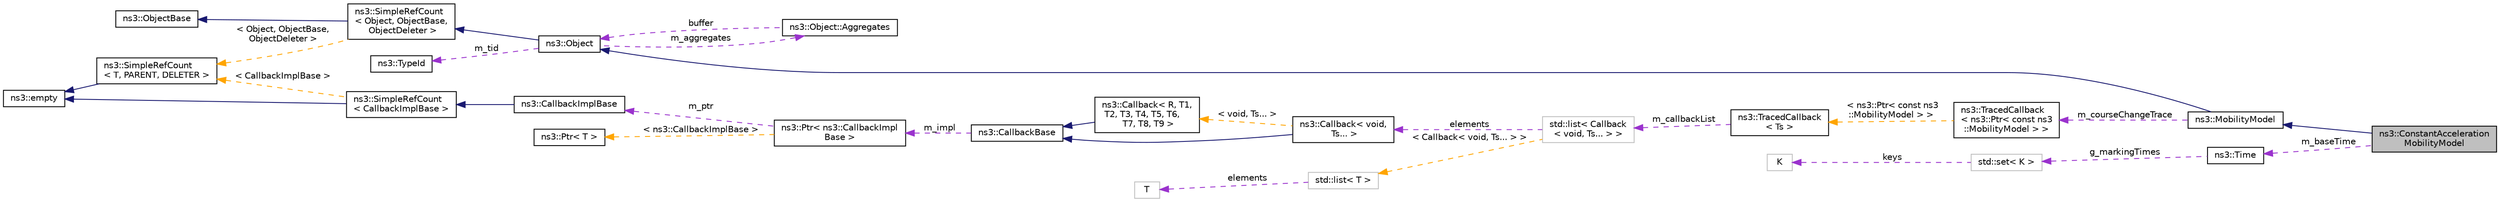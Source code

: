 digraph "ns3::ConstantAccelerationMobilityModel"
{
 // LATEX_PDF_SIZE
  edge [fontname="Helvetica",fontsize="10",labelfontname="Helvetica",labelfontsize="10"];
  node [fontname="Helvetica",fontsize="10",shape=record];
  rankdir="LR";
  Node1 [label="ns3::ConstantAcceleration\lMobilityModel",height=0.2,width=0.4,color="black", fillcolor="grey75", style="filled", fontcolor="black",tooltip="Mobility model for which the current acceleration does not change once it has been set and until it i..."];
  Node2 -> Node1 [dir="back",color="midnightblue",fontsize="10",style="solid",fontname="Helvetica"];
  Node2 [label="ns3::MobilityModel",height=0.2,width=0.4,color="black", fillcolor="white", style="filled",URL="$classns3_1_1_mobility_model.html",tooltip="Keep track of the current position and velocity of an object."];
  Node3 -> Node2 [dir="back",color="midnightblue",fontsize="10",style="solid",fontname="Helvetica"];
  Node3 [label="ns3::Object",height=0.2,width=0.4,color="black", fillcolor="white", style="filled",URL="$classns3_1_1_object.html",tooltip="A base class which provides memory management and object aggregation."];
  Node4 -> Node3 [dir="back",color="midnightblue",fontsize="10",style="solid",fontname="Helvetica"];
  Node4 [label="ns3::SimpleRefCount\l\< Object, ObjectBase,\l ObjectDeleter \>",height=0.2,width=0.4,color="black", fillcolor="white", style="filled",URL="$classns3_1_1_simple_ref_count.html",tooltip=" "];
  Node5 -> Node4 [dir="back",color="midnightblue",fontsize="10",style="solid",fontname="Helvetica"];
  Node5 [label="ns3::ObjectBase",height=0.2,width=0.4,color="black", fillcolor="white", style="filled",URL="$classns3_1_1_object_base.html",tooltip="Anchor the ns-3 type and attribute system."];
  Node6 -> Node4 [dir="back",color="orange",fontsize="10",style="dashed",label=" \< Object, ObjectBase,\l ObjectDeleter \>" ,fontname="Helvetica"];
  Node6 [label="ns3::SimpleRefCount\l\< T, PARENT, DELETER \>",height=0.2,width=0.4,color="black", fillcolor="white", style="filled",URL="$classns3_1_1_simple_ref_count.html",tooltip="A template-based reference counting class."];
  Node7 -> Node6 [dir="back",color="midnightblue",fontsize="10",style="solid",fontname="Helvetica"];
  Node7 [label="ns3::empty",height=0.2,width=0.4,color="black", fillcolor="white", style="filled",URL="$classns3_1_1empty.html",tooltip="make Callback use a separate empty type"];
  Node8 -> Node3 [dir="back",color="darkorchid3",fontsize="10",style="dashed",label=" m_tid" ,fontname="Helvetica"];
  Node8 [label="ns3::TypeId",height=0.2,width=0.4,color="black", fillcolor="white", style="filled",URL="$classns3_1_1_type_id.html",tooltip="a unique identifier for an interface."];
  Node9 -> Node3 [dir="back",color="darkorchid3",fontsize="10",style="dashed",label=" m_aggregates" ,fontname="Helvetica"];
  Node9 [label="ns3::Object::Aggregates",height=0.2,width=0.4,color="black", fillcolor="white", style="filled",URL="$structns3_1_1_object_1_1_aggregates.html",tooltip="The list of Objects aggregated to this one."];
  Node3 -> Node9 [dir="back",color="darkorchid3",fontsize="10",style="dashed",label=" buffer" ,fontname="Helvetica"];
  Node10 -> Node2 [dir="back",color="darkorchid3",fontsize="10",style="dashed",label=" m_courseChangeTrace" ,fontname="Helvetica"];
  Node10 [label="ns3::TracedCallback\l\< ns3::Ptr\< const ns3\l::MobilityModel \> \>",height=0.2,width=0.4,color="black", fillcolor="white", style="filled",URL="$classns3_1_1_traced_callback.html",tooltip=" "];
  Node11 -> Node10 [dir="back",color="orange",fontsize="10",style="dashed",label=" \< ns3::Ptr\< const ns3\l::MobilityModel \> \>" ,fontname="Helvetica"];
  Node11 [label="ns3::TracedCallback\l\< Ts \>",height=0.2,width=0.4,color="black", fillcolor="white", style="filled",URL="$classns3_1_1_traced_callback.html",tooltip="Forward calls to a chain of Callback."];
  Node12 -> Node11 [dir="back",color="darkorchid3",fontsize="10",style="dashed",label=" m_callbackList" ,fontname="Helvetica"];
  Node12 [label="std::list\< Callback\l\< void, Ts... \> \>",height=0.2,width=0.4,color="grey75", fillcolor="white", style="filled",tooltip=" "];
  Node13 -> Node12 [dir="back",color="darkorchid3",fontsize="10",style="dashed",label=" elements" ,fontname="Helvetica"];
  Node13 [label="ns3::Callback\< void,\l Ts... \>",height=0.2,width=0.4,color="black", fillcolor="white", style="filled",URL="$classns3_1_1_callback.html",tooltip=" "];
  Node14 -> Node13 [dir="back",color="midnightblue",fontsize="10",style="solid",fontname="Helvetica"];
  Node14 [label="ns3::CallbackBase",height=0.2,width=0.4,color="black", fillcolor="white", style="filled",URL="$classns3_1_1_callback_base.html",tooltip="Base class for Callback class."];
  Node15 -> Node14 [dir="back",color="darkorchid3",fontsize="10",style="dashed",label=" m_impl" ,fontname="Helvetica"];
  Node15 [label="ns3::Ptr\< ns3::CallbackImpl\lBase \>",height=0.2,width=0.4,color="black", fillcolor="white", style="filled",URL="$classns3_1_1_ptr.html",tooltip=" "];
  Node16 -> Node15 [dir="back",color="darkorchid3",fontsize="10",style="dashed",label=" m_ptr" ,fontname="Helvetica"];
  Node16 [label="ns3::CallbackImplBase",height=0.2,width=0.4,color="black", fillcolor="white", style="filled",URL="$classns3_1_1_callback_impl_base.html",tooltip="Abstract base class for CallbackImpl Provides reference counting and equality test."];
  Node17 -> Node16 [dir="back",color="midnightblue",fontsize="10",style="solid",fontname="Helvetica"];
  Node17 [label="ns3::SimpleRefCount\l\< CallbackImplBase \>",height=0.2,width=0.4,color="black", fillcolor="white", style="filled",URL="$classns3_1_1_simple_ref_count.html",tooltip=" "];
  Node7 -> Node17 [dir="back",color="midnightblue",fontsize="10",style="solid",fontname="Helvetica"];
  Node6 -> Node17 [dir="back",color="orange",fontsize="10",style="dashed",label=" \< CallbackImplBase \>" ,fontname="Helvetica"];
  Node18 -> Node15 [dir="back",color="orange",fontsize="10",style="dashed",label=" \< ns3::CallbackImplBase \>" ,fontname="Helvetica"];
  Node18 [label="ns3::Ptr\< T \>",height=0.2,width=0.4,color="black", fillcolor="white", style="filled",URL="$classns3_1_1_ptr.html",tooltip="Smart pointer class similar to boost::intrusive_ptr."];
  Node19 -> Node13 [dir="back",color="orange",fontsize="10",style="dashed",label=" \< void, Ts... \>" ,fontname="Helvetica"];
  Node19 [label="ns3::Callback\< R, T1,\l T2, T3, T4, T5, T6,\l T7, T8, T9 \>",height=0.2,width=0.4,color="black", fillcolor="white", style="filled",URL="$classns3_1_1_callback.html",tooltip="Callback template class."];
  Node14 -> Node19 [dir="back",color="midnightblue",fontsize="10",style="solid",fontname="Helvetica"];
  Node20 -> Node12 [dir="back",color="orange",fontsize="10",style="dashed",label=" \< Callback\< void, Ts... \> \>" ,fontname="Helvetica"];
  Node20 [label="std::list\< T \>",height=0.2,width=0.4,color="grey75", fillcolor="white", style="filled",tooltip=" "];
  Node21 -> Node20 [dir="back",color="darkorchid3",fontsize="10",style="dashed",label=" elements" ,fontname="Helvetica"];
  Node21 [label="T",height=0.2,width=0.4,color="grey75", fillcolor="white", style="filled",tooltip=" "];
  Node22 -> Node1 [dir="back",color="darkorchid3",fontsize="10",style="dashed",label=" m_baseTime" ,fontname="Helvetica"];
  Node22 [label="ns3::Time",height=0.2,width=0.4,color="black", fillcolor="white", style="filled",URL="$classns3_1_1_time.html",tooltip="Simulation virtual time values and global simulation resolution."];
  Node23 -> Node22 [dir="back",color="darkorchid3",fontsize="10",style="dashed",label=" g_markingTimes" ,fontname="Helvetica"];
  Node23 [label="std::set\< K \>",height=0.2,width=0.4,color="grey75", fillcolor="white", style="filled",tooltip=" "];
  Node24 -> Node23 [dir="back",color="darkorchid3",fontsize="10",style="dashed",label=" keys" ,fontname="Helvetica"];
  Node24 [label="K",height=0.2,width=0.4,color="grey75", fillcolor="white", style="filled",tooltip=" "];
}

